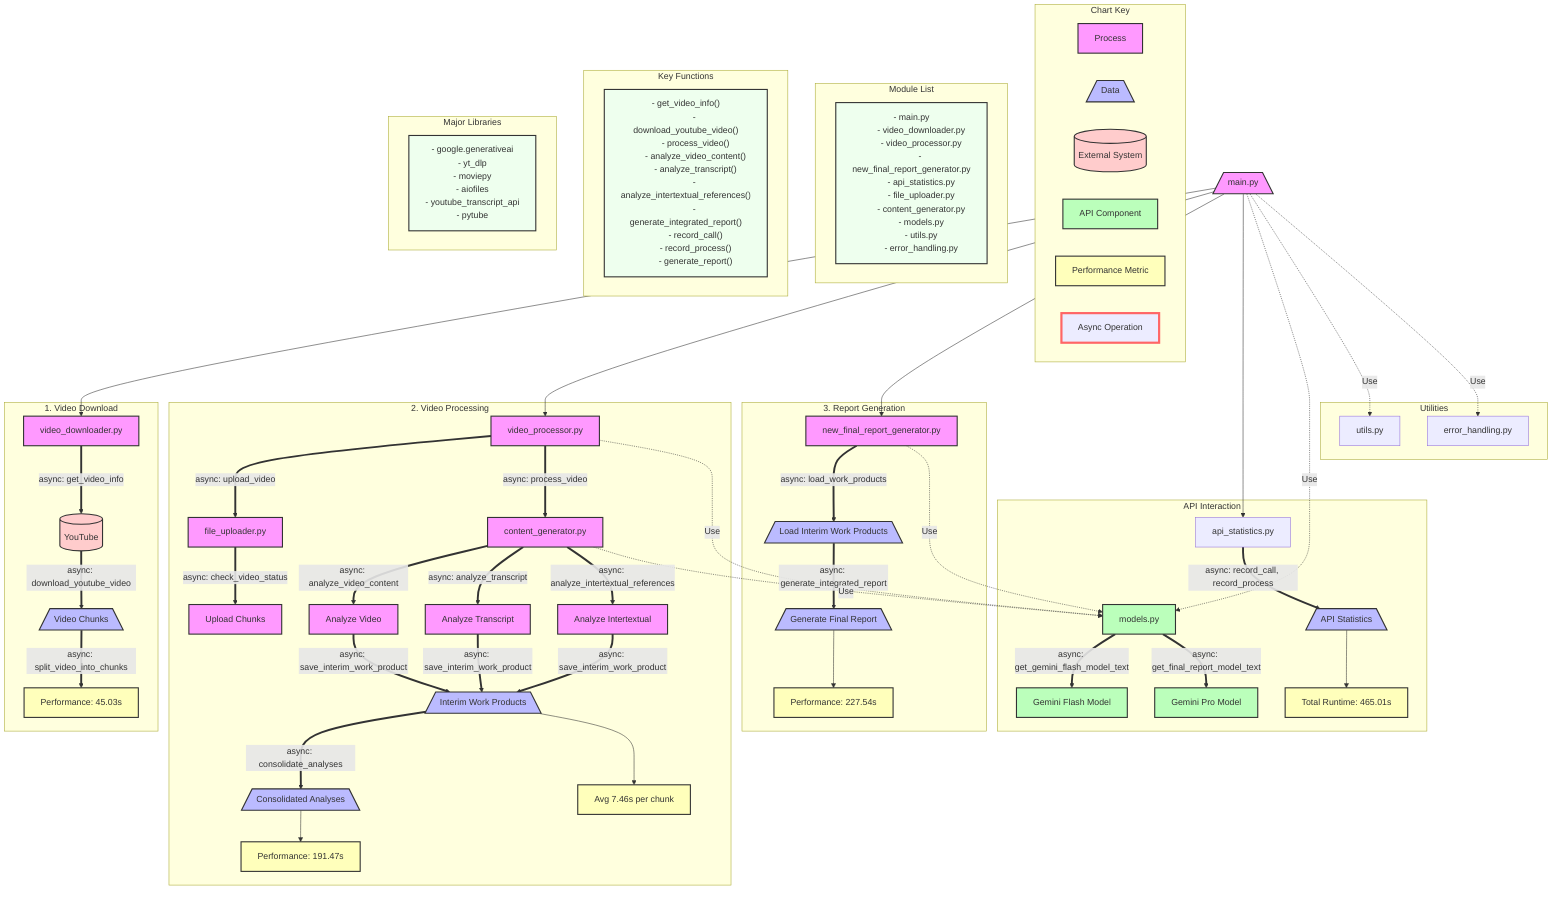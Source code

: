 graph TD
    A[/main.py\] --> B[video_downloader.py]
    A --> C[video_processor.py]
    A --> D[new_final_report_generator.py]
    A --> E[api_statistics.py]

    subgraph "1. Video Download"
        B ==>|async: get_video_info| F[(YouTube)]
        F ==>|async: download_youtube_video| G[/Video Chunks\]
        G ==>|async: split_video_into_chunks| PA[Performance: 45.03s]
    end

    subgraph "2. Video Processing"
        C ==>|async: upload_video| H[file_uploader.py]
        C ==>|async: process_video| I[content_generator.py]
        H ==>|async: check_video_status| HA[Upload Chunks]
        I ==>|async: analyze_video_content| IA[Analyze Video]
        I ==>|async: analyze_transcript| IB[Analyze Transcript]
        I ==>|async: analyze_intertextual_references| IC[Analyze Intertextual]
        IA & IB & IC ==>|async: save_interim_work_product| ID[/Interim Work Products\]
        ID ==>|async: consolidate_analyses| J[/Consolidated Analyses\]
        J --> PB[Performance: 191.47s]
        ID --> PC[Avg 7.46s per chunk]
    end

    subgraph "3. Report Generation"
        D ==>|async: load_work_products| K[/Load Interim Work Products\]
        K ==>|async: generate_integrated_report| L[/Generate Final Report\]
        L --> PD[Performance: 227.54s]
    end

    subgraph "API Interaction"
        M[models.py]
        M ==>|async: get_gemini_flash_model_text| N[Gemini Flash Model]
        M ==>|async: get_final_report_model_text| O[Gemini Pro Model]
        E ==>|async: record_call, record_process| P[/API Statistics\]
        P --> PE[Total Runtime: 465.01s]
    end

    subgraph "Utilities"
        Q[utils.py]
        R[error_handling.py]
    end

    A -.->|Use| M
    A -.->|Use| Q
    A -.->|Use| R
    C -.->|Use| M
    D -.->|Use| M
    I -.->|Use| M

    subgraph "Chart Key"
        K1[Process]
        K2[/Data\]
        K3[(External System)]
        K4[API Component]
        K5[Performance Metric]
        K6[Async Operation]
    end

    subgraph "Module List"
        ML["
        - main.py
        - video_downloader.py
        - video_processor.py
        - new_final_report_generator.py
        - api_statistics.py
        - file_uploader.py
        - content_generator.py
        - models.py
        - utils.py
        - error_handling.py
        "]
    end

    subgraph "Key Functions"
        KF["
        - get_video_info()
        - download_youtube_video()
        - process_video()
        - analyze_video_content()
        - analyze_transcript()
        - analyze_intertextual_references()
        - generate_integrated_report()
        - record_call()
        - record_process()
        - generate_report()
        "]
    end

    subgraph "Major Libraries"
        LIB["
        - google.generativeai
        - yt_dlp
        - moviepy
        - aiofiles
        - youtube_transcript_api
        - pytube
        "]
    end

    classDef process fill:#f9f,stroke:#333,stroke-width:2px;
    classDef data fill:#bbf,stroke:#333,stroke-width:2px;
    classDef external fill:#fcc,stroke:#333,stroke-width:2px;
    classDef api fill:#bfb,stroke:#333,stroke-width:2px;
    classDef performance fill:#ffb,stroke:#333,stroke-width:2px;
    classDef list fill:#efe,stroke:#333,stroke-width:2px;
    classDef async stroke:#f66,stroke-width:4px;
    class A,B,C,D,H,I,HA,IA,IB,IC,K1 process;
    class G,ID,J,K,L,P,K2 data;
    class F,K3 external;
    class M,N,O,K4 api;
    class PA,PB,PC,PD,PE,K5 performance;
    class ML,KF,LIB list;

    style K1 fill:#f9f,stroke:#333,stroke-width:2px
    style K2 fill:#bbf,stroke:#333,stroke-width:2px
    style K3 fill:#fcc,stroke:#333,stroke-width:2px
    style K4 fill:#bfb,stroke:#333,stroke-width:2px
    style K5 fill:#ffb,stroke:#333,stroke-width:2px
    style K6 stroke:#f66,stroke-width:4px